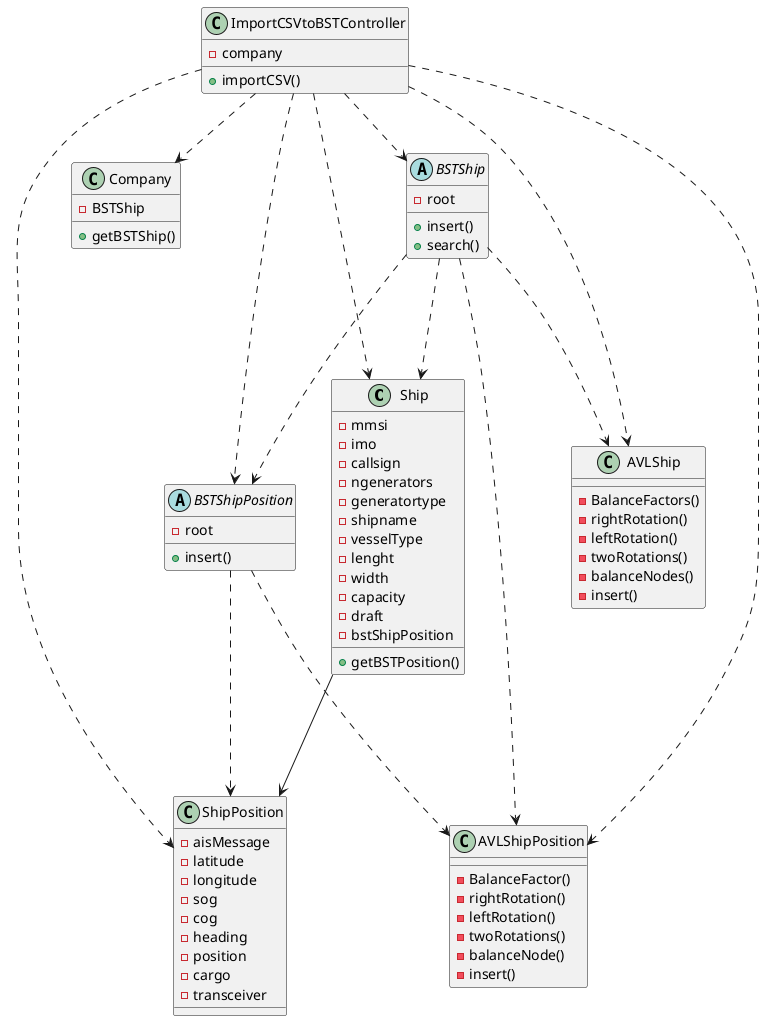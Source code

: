 @startuml
'https://plantuml.com/class-diagram




class Ship{
-mmsi
-imo
-callsign
-ngenerators
-generatortype
-shipname
-vesselType
-lenght
-width
-capacity
-draft
-bstShipPosition
+getBSTPosition()
}

class Company{
-BSTShip
+getBSTShip()
}

class ShipPosition{
-aisMessage
-latitude
-longitude
-sog
-cog
-heading
-position
-cargo
-transceiver

}
abstract BSTShip{
-root
+insert()
+search()
}

abstract BSTShipPosition {
-root
+insert()
}
class AVLShip{
-BalanceFactors()
-rightRotation()
-leftRotation()
-twoRotations()
-balanceNodes()
-insert()
}
class AVLShipPosition{
-BalanceFactor()
-rightRotation()
-leftRotation()
-twoRotations()
-balanceNode()
-insert()
}

class ImportCSVtoBSTController{
-company
+importCSV()
}

ImportCSVtoBSTController ..> Company
ImportCSVtoBSTController ..> BSTShip
ImportCSVtoBSTController ..> BSTShipPosition 
ImportCSVtoBSTController ..> ShipPosition
ImportCSVtoBSTController ..> AVLShip
ImportCSVtoBSTController ..> AVLShipPosition
ImportCSVtoBSTController ..> Ship




BSTShip ...>BSTShipPosition
BSTShip ...>Ship
BSTShip ...>AVLShip
BSTShip ...>AVLShipPosition

BSTShipPosition ...>ShipPosition
BSTShipPosition ...> AVLShipPosition

Ship --> ShipPosition
@enduml